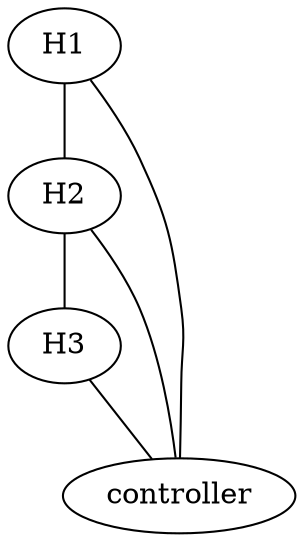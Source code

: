 graph test {
    // global settings for measurements
    counterexportfile="counters"
    flowexport=text
    flowsampling=1.0
    pktsampling=1.0
    exportcycle=60
    counterexport=True
    counterexportinterval=1
    longflowtmo=60
    flowinactivetmo=60

    H1 [ 
        type="OpenflowSwitch"
        controller="controller"
        autoack="False"
        ipdests="10.1.1.1"
        traffic="m1"
        m1="modulator start=0.0 generator=s1 profile=((4,),(1,))"
        s1="matrix flowstart=randomchoice(1) ipproto=randomchoice(6) sport=randomunifint(1025,65535) dport=randomunifint(1025,65535) lossrate=randomchoice(0.001) matrix=conf/input.matrix.backup"
    ];

    H2 [
        type="OpenflowSwitch"
        controller="controller"
        autoack="False"
        ipdests="10.1.1.2"
        traffic="m1"
        m1="modulator start=0.0 generator=s1 profile=((3,),(1,))"
        s1="matrix flowstart=randomchoice(1) ipproto=randomchoice(6) sport=randomunifint(1025,65535) dport=randomunifint(1025,65535) lossrate=randomchoice(0.001) matrix=conf/input.matrix.backup"
    ];

     H3 [
        type="OpenflowSwitch"
        controller="controller"
        autoack="False"
        ipdests="10.1.1.3"
     ];

    controller [
        type="OpenflowController"
	components="pox.forwarding.l2_learning"
    ];


    // data path links
    H1 -- H2 [weight=10, capacity=100000000, delay=0.043];
    H2 -- H3 [weight=10, capacity=100000000, delay=0.043];

    // control links between ofcontroller and each ofswitch
    H1 -- controller [ capacity=1000000000, delay=0.01 ]
    H2 -- controller [ capacity=1000000000, delay=0.01 ]
    H3 -- controller [ capacity=1000000000, delay=0.01 ]
}
